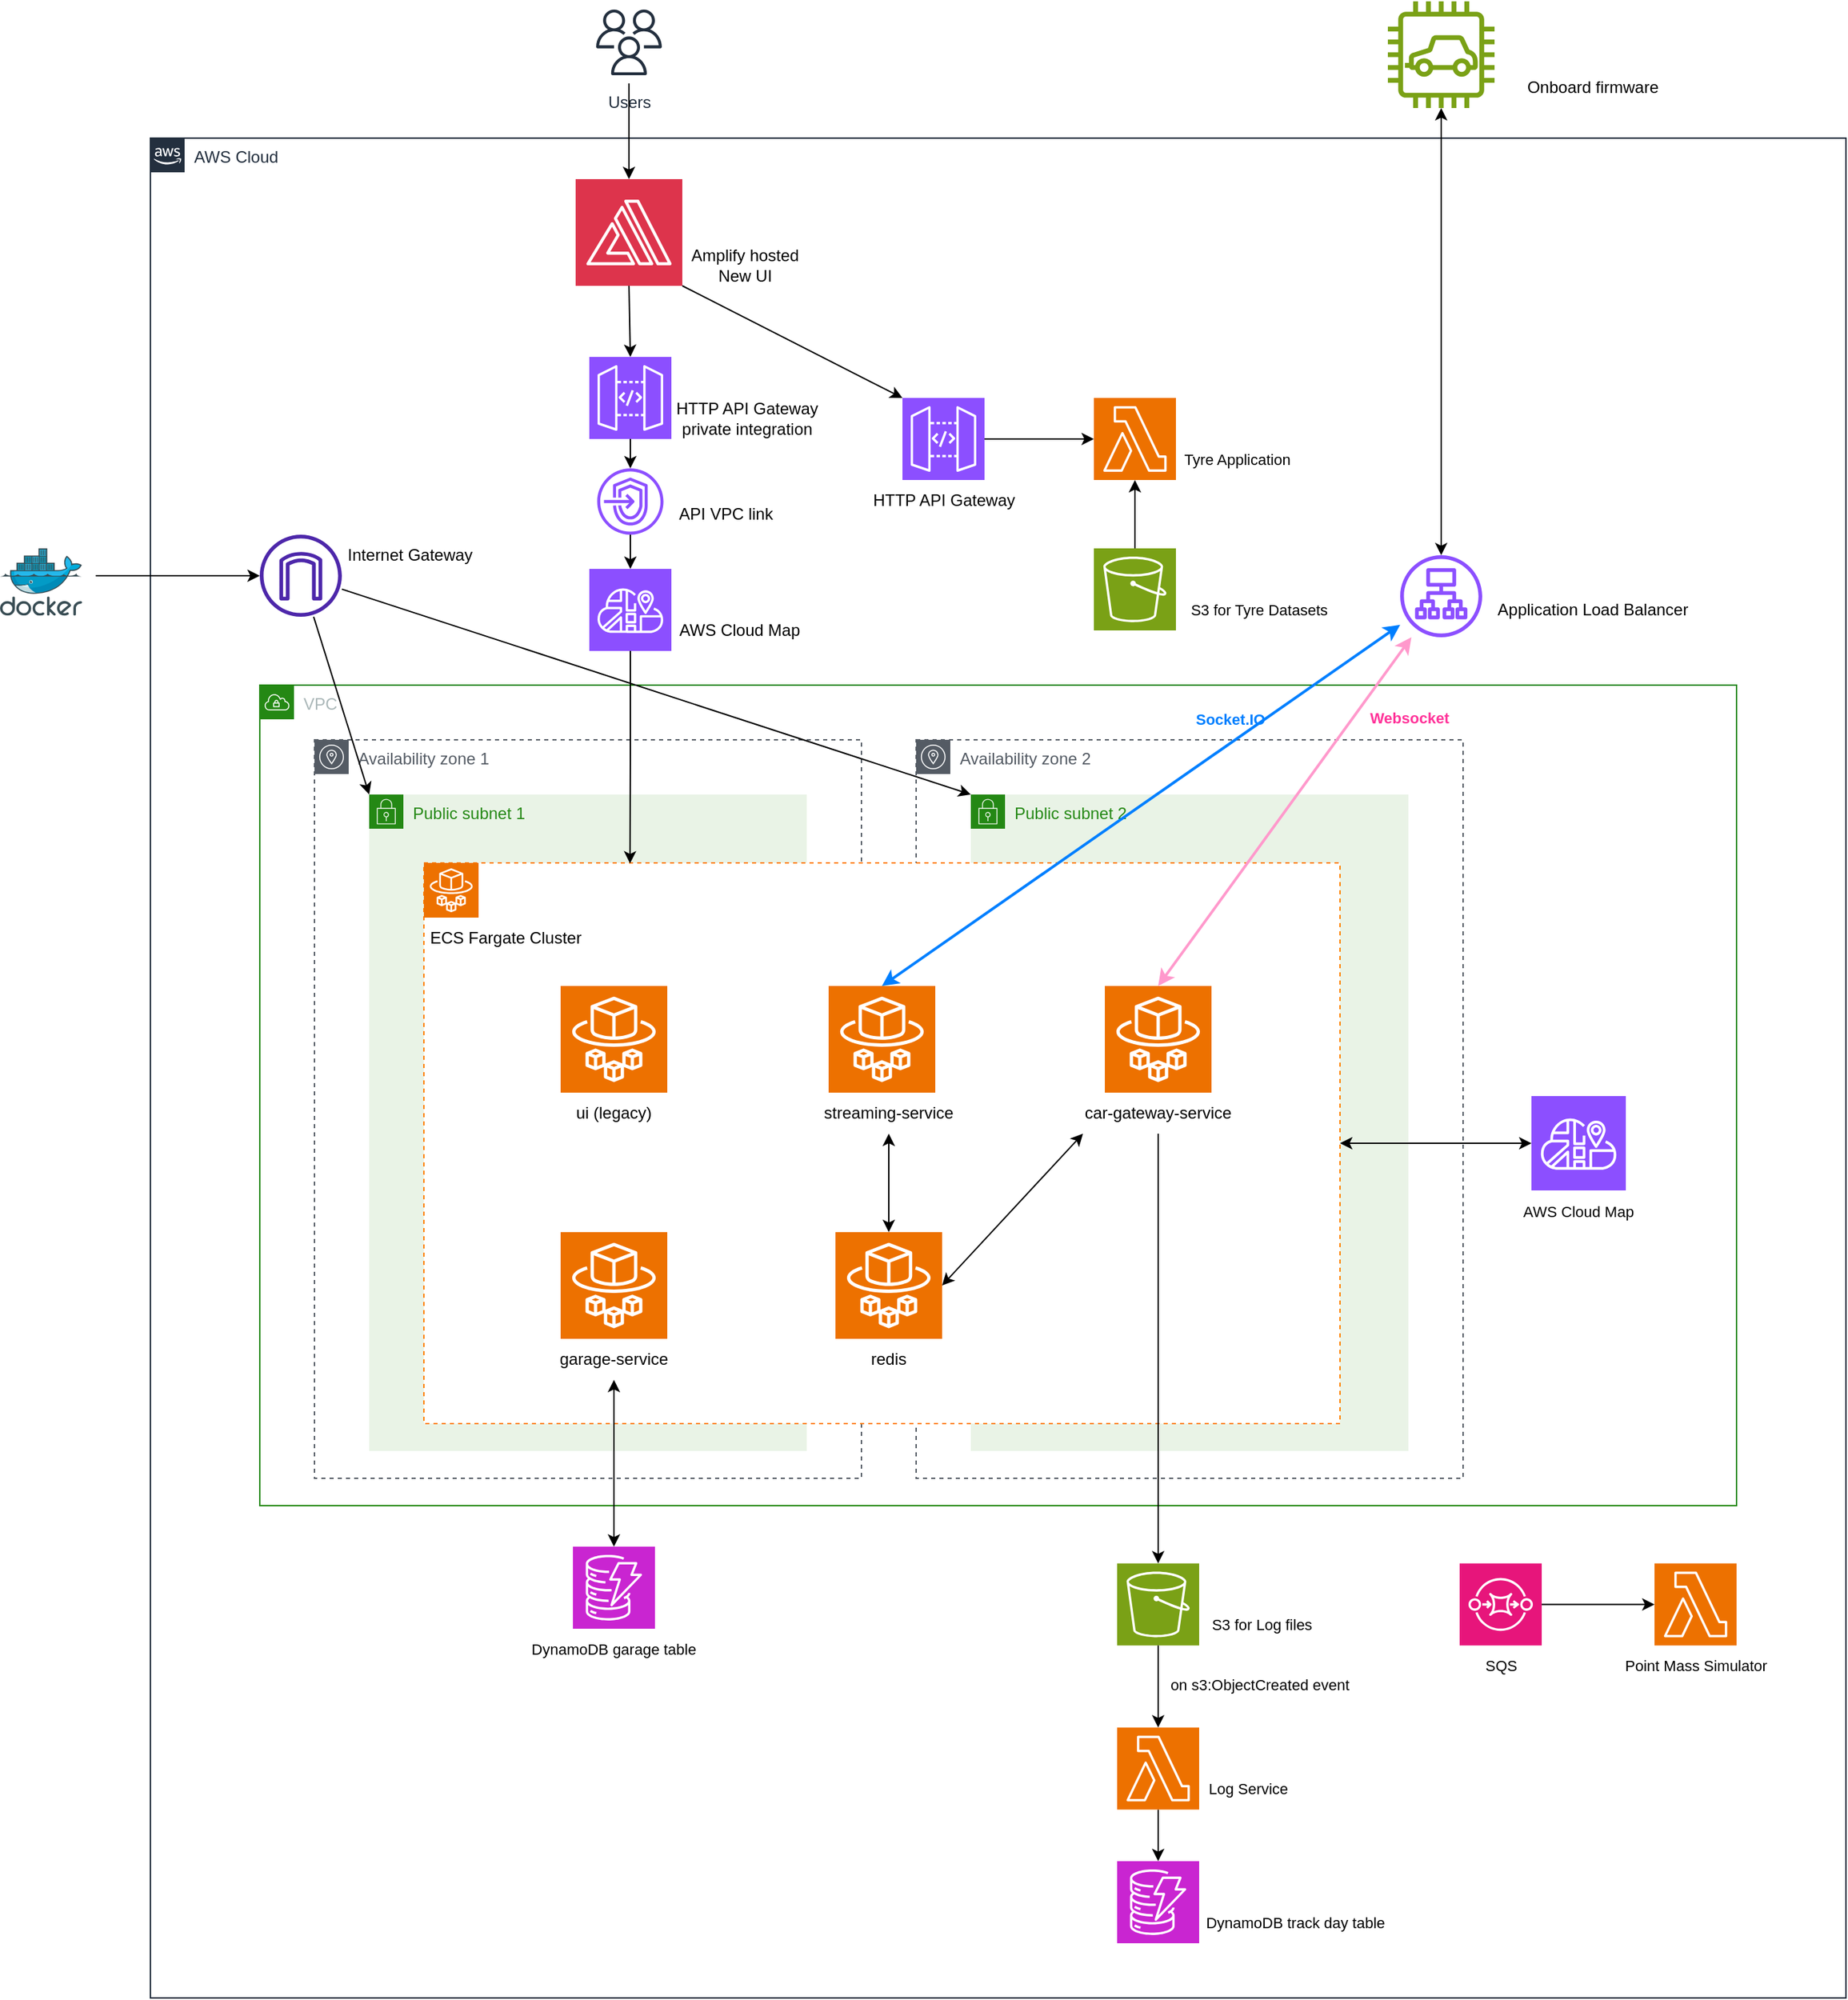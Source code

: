 <mxfile version="22.0.3" type="device">
  <diagram name="Page-1" id="r_Q3lrwqNkRFiCjygjfC">
    <mxGraphModel dx="3269" dy="1531" grid="1" gridSize="10" guides="1" tooltips="1" connect="1" arrows="1" fold="1" page="1" pageScale="1" pageWidth="827" pageHeight="1169" math="0" shadow="0">
      <root>
        <mxCell id="0" />
        <mxCell id="1" parent="0" />
        <mxCell id="l8-Kg4PxLdRytkkaWZpK-70" value="AWS Cloud" style="points=[[0,0],[0.25,0],[0.5,0],[0.75,0],[1,0],[1,0.25],[1,0.5],[1,0.75],[1,1],[0.75,1],[0.5,1],[0.25,1],[0,1],[0,0.75],[0,0.5],[0,0.25]];outlineConnect=0;gradientColor=none;html=1;whiteSpace=wrap;fontSize=12;fontStyle=0;container=1;pointerEvents=0;collapsible=0;recursiveResize=0;shape=mxgraph.aws4.group;grIcon=mxgraph.aws4.group_aws_cloud_alt;strokeColor=#232F3E;fillColor=none;verticalAlign=top;align=left;spacingLeft=30;fontColor=#232F3E;dashed=0;" parent="1" vertex="1">
          <mxGeometry x="40" y="280" width="1240" height="1360" as="geometry" />
        </mxCell>
        <mxCell id="l8-Kg4PxLdRytkkaWZpK-72" value="VPC" style="points=[[0,0],[0.25,0],[0.5,0],[0.75,0],[1,0],[1,0.25],[1,0.5],[1,0.75],[1,1],[0.75,1],[0.5,1],[0.25,1],[0,1],[0,0.75],[0,0.5],[0,0.25]];outlineConnect=0;gradientColor=none;html=1;whiteSpace=wrap;fontSize=12;fontStyle=0;container=1;pointerEvents=0;collapsible=0;recursiveResize=0;shape=mxgraph.aws4.group;grIcon=mxgraph.aws4.group_vpc;strokeColor=#248814;fillColor=none;verticalAlign=top;align=left;spacingLeft=30;fontColor=#AAB7B8;dashed=0;" parent="l8-Kg4PxLdRytkkaWZpK-70" vertex="1">
          <mxGeometry x="80" y="400" width="1080" height="600" as="geometry" />
        </mxCell>
        <mxCell id="l8-Kg4PxLdRytkkaWZpK-78" value="Availability zone 1" style="sketch=0;outlineConnect=0;gradientColor=none;html=1;whiteSpace=wrap;fontSize=12;fontStyle=0;shape=mxgraph.aws4.group;grIcon=mxgraph.aws4.group_availability_zone;strokeColor=#545B64;fillColor=none;verticalAlign=top;align=left;spacingLeft=30;fontColor=#545B64;dashed=1;" parent="l8-Kg4PxLdRytkkaWZpK-72" vertex="1">
          <mxGeometry x="40" y="40" width="400" height="540" as="geometry" />
        </mxCell>
        <mxCell id="l8-Kg4PxLdRytkkaWZpK-75" value="Public subnet 1" style="points=[[0,0],[0.25,0],[0.5,0],[0.75,0],[1,0],[1,0.25],[1,0.5],[1,0.75],[1,1],[0.75,1],[0.5,1],[0.25,1],[0,1],[0,0.75],[0,0.5],[0,0.25]];outlineConnect=0;gradientColor=none;html=1;whiteSpace=wrap;fontSize=12;fontStyle=0;container=1;pointerEvents=0;collapsible=0;recursiveResize=0;shape=mxgraph.aws4.group;grIcon=mxgraph.aws4.group_security_group;grStroke=0;strokeColor=#248814;fillColor=#E9F3E6;verticalAlign=top;align=left;spacingLeft=30;fontColor=#248814;dashed=0;" parent="l8-Kg4PxLdRytkkaWZpK-72" vertex="1">
          <mxGeometry x="80" y="80" width="320" height="480" as="geometry" />
        </mxCell>
        <mxCell id="l8-Kg4PxLdRytkkaWZpK-85" value="Availability zone 2" style="sketch=0;outlineConnect=0;gradientColor=none;html=1;whiteSpace=wrap;fontSize=12;fontStyle=0;shape=mxgraph.aws4.group;grIcon=mxgraph.aws4.group_availability_zone;strokeColor=#545B64;fillColor=none;verticalAlign=top;align=left;spacingLeft=30;fontColor=#545B64;dashed=1;" parent="l8-Kg4PxLdRytkkaWZpK-72" vertex="1">
          <mxGeometry x="480" y="40" width="400" height="540" as="geometry" />
        </mxCell>
        <mxCell id="l8-Kg4PxLdRytkkaWZpK-86" value="Public subnet 2" style="points=[[0,0],[0.25,0],[0.5,0],[0.75,0],[1,0],[1,0.25],[1,0.5],[1,0.75],[1,1],[0.75,1],[0.5,1],[0.25,1],[0,1],[0,0.75],[0,0.5],[0,0.25]];outlineConnect=0;gradientColor=none;html=1;whiteSpace=wrap;fontSize=12;fontStyle=0;container=1;pointerEvents=0;collapsible=0;recursiveResize=0;shape=mxgraph.aws4.group;grIcon=mxgraph.aws4.group_security_group;grStroke=0;strokeColor=#248814;fillColor=#E9F3E6;verticalAlign=top;align=left;spacingLeft=30;fontColor=#248814;dashed=0;" parent="l8-Kg4PxLdRytkkaWZpK-72" vertex="1">
          <mxGeometry x="520" y="80" width="320" height="480" as="geometry" />
        </mxCell>
        <mxCell id="l8-Kg4PxLdRytkkaWZpK-89" value="" style="rounded=0;whiteSpace=wrap;html=1;dashed=1;strokeWidth=1;strokeColor=#FF8000;" parent="l8-Kg4PxLdRytkkaWZpK-72" vertex="1">
          <mxGeometry x="120" y="130" width="670" height="410" as="geometry" />
        </mxCell>
        <mxCell id="l8-Kg4PxLdRytkkaWZpK-91" value="" style="sketch=0;points=[[0,0,0],[0.25,0,0],[0.5,0,0],[0.75,0,0],[1,0,0],[0,1,0],[0.25,1,0],[0.5,1,0],[0.75,1,0],[1,1,0],[0,0.25,0],[0,0.5,0],[0,0.75,0],[1,0.25,0],[1,0.5,0],[1,0.75,0]];outlineConnect=0;fontColor=#232F3E;fillColor=#ED7100;strokeColor=#ffffff;dashed=0;verticalLabelPosition=bottom;verticalAlign=top;align=center;html=1;fontSize=12;fontStyle=0;aspect=fixed;shape=mxgraph.aws4.resourceIcon;resIcon=mxgraph.aws4.fargate;" parent="l8-Kg4PxLdRytkkaWZpK-72" vertex="1">
          <mxGeometry x="120" y="130" width="40" height="40" as="geometry" />
        </mxCell>
        <mxCell id="l8-Kg4PxLdRytkkaWZpK-92" value="ECS Fargate Cluster" style="text;html=1;strokeColor=none;fillColor=none;align=center;verticalAlign=middle;whiteSpace=wrap;rounded=0;" parent="l8-Kg4PxLdRytkkaWZpK-72" vertex="1">
          <mxGeometry x="120" y="170" width="120" height="30" as="geometry" />
        </mxCell>
        <mxCell id="l8-Kg4PxLdRytkkaWZpK-95" value="" style="sketch=0;points=[[0,0,0],[0.25,0,0],[0.5,0,0],[0.75,0,0],[1,0,0],[0,1,0],[0.25,1,0],[0.5,1,0],[0.75,1,0],[1,1,0],[0,0.25,0],[0,0.5,0],[0,0.75,0],[1,0.25,0],[1,0.5,0],[1,0.75,0]];outlineConnect=0;fontColor=#232F3E;fillColor=#ED7100;strokeColor=#ffffff;dashed=0;verticalLabelPosition=bottom;verticalAlign=top;align=center;html=1;fontSize=12;fontStyle=0;aspect=fixed;shape=mxgraph.aws4.resourceIcon;resIcon=mxgraph.aws4.fargate;" parent="l8-Kg4PxLdRytkkaWZpK-72" vertex="1">
          <mxGeometry x="220" y="220" width="78" height="78" as="geometry" />
        </mxCell>
        <mxCell id="l8-Kg4PxLdRytkkaWZpK-96" value="" style="sketch=0;points=[[0,0,0],[0.25,0,0],[0.5,0,0],[0.75,0,0],[1,0,0],[0,1,0],[0.25,1,0],[0.5,1,0],[0.75,1,0],[1,1,0],[0,0.25,0],[0,0.5,0],[0,0.75,0],[1,0.25,0],[1,0.5,0],[1,0.75,0]];outlineConnect=0;fontColor=#232F3E;fillColor=#ED7100;strokeColor=#ffffff;dashed=0;verticalLabelPosition=bottom;verticalAlign=top;align=center;html=1;fontSize=12;fontStyle=0;aspect=fixed;shape=mxgraph.aws4.resourceIcon;resIcon=mxgraph.aws4.fargate;" parent="l8-Kg4PxLdRytkkaWZpK-72" vertex="1">
          <mxGeometry x="416" y="220" width="78" height="78" as="geometry" />
        </mxCell>
        <mxCell id="l8-Kg4PxLdRytkkaWZpK-97" value="" style="sketch=0;points=[[0,0,0],[0.25,0,0],[0.5,0,0],[0.75,0,0],[1,0,0],[0,1,0],[0.25,1,0],[0.5,1,0],[0.75,1,0],[1,1,0],[0,0.25,0],[0,0.5,0],[0,0.75,0],[1,0.25,0],[1,0.5,0],[1,0.75,0]];outlineConnect=0;fontColor=#232F3E;fillColor=#ED7100;strokeColor=#ffffff;dashed=0;verticalLabelPosition=bottom;verticalAlign=top;align=center;html=1;fontSize=12;fontStyle=0;aspect=fixed;shape=mxgraph.aws4.resourceIcon;resIcon=mxgraph.aws4.fargate;" parent="l8-Kg4PxLdRytkkaWZpK-72" vertex="1">
          <mxGeometry x="618" y="220" width="78" height="78" as="geometry" />
        </mxCell>
        <mxCell id="l8-Kg4PxLdRytkkaWZpK-98" value="" style="sketch=0;points=[[0,0,0],[0.25,0,0],[0.5,0,0],[0.75,0,0],[1,0,0],[0,1,0],[0.25,1,0],[0.5,1,0],[0.75,1,0],[1,1,0],[0,0.25,0],[0,0.5,0],[0,0.75,0],[1,0.25,0],[1,0.5,0],[1,0.75,0]];outlineConnect=0;fontColor=#232F3E;fillColor=#ED7100;strokeColor=#ffffff;dashed=0;verticalLabelPosition=bottom;verticalAlign=top;align=center;html=1;fontSize=12;fontStyle=0;aspect=fixed;shape=mxgraph.aws4.resourceIcon;resIcon=mxgraph.aws4.fargate;" parent="l8-Kg4PxLdRytkkaWZpK-72" vertex="1">
          <mxGeometry x="421" y="400" width="78" height="78" as="geometry" />
        </mxCell>
        <mxCell id="l8-Kg4PxLdRytkkaWZpK-104" value="car-gateway-service" style="text;html=1;strokeColor=none;fillColor=none;align=center;verticalAlign=middle;whiteSpace=wrap;rounded=0;" parent="l8-Kg4PxLdRytkkaWZpK-72" vertex="1">
          <mxGeometry x="602" y="298" width="110" height="30" as="geometry" />
        </mxCell>
        <mxCell id="l8-Kg4PxLdRytkkaWZpK-105" value="streaming-service" style="text;html=1;strokeColor=none;fillColor=none;align=center;verticalAlign=middle;whiteSpace=wrap;rounded=0;" parent="l8-Kg4PxLdRytkkaWZpK-72" vertex="1">
          <mxGeometry x="395" y="298" width="130" height="30" as="geometry" />
        </mxCell>
        <mxCell id="l8-Kg4PxLdRytkkaWZpK-106" value="ui (legacy)" style="text;html=1;strokeColor=none;fillColor=none;align=center;verticalAlign=middle;whiteSpace=wrap;rounded=0;" parent="l8-Kg4PxLdRytkkaWZpK-72" vertex="1">
          <mxGeometry x="229" y="298" width="60" height="30" as="geometry" />
        </mxCell>
        <mxCell id="l8-Kg4PxLdRytkkaWZpK-107" value="redis" style="text;html=1;strokeColor=none;fillColor=none;align=center;verticalAlign=middle;whiteSpace=wrap;rounded=0;" parent="l8-Kg4PxLdRytkkaWZpK-72" vertex="1">
          <mxGeometry x="430" y="478" width="60" height="30" as="geometry" />
        </mxCell>
        <mxCell id="l8-Kg4PxLdRytkkaWZpK-108" value="" style="endArrow=classic;startArrow=classic;html=1;rounded=0;entryX=0.5;entryY=1;entryDx=0;entryDy=0;exitX=0.5;exitY=0;exitDx=0;exitDy=0;exitPerimeter=0;" parent="l8-Kg4PxLdRytkkaWZpK-72" source="l8-Kg4PxLdRytkkaWZpK-98" target="l8-Kg4PxLdRytkkaWZpK-105" edge="1">
          <mxGeometry width="50" height="50" relative="1" as="geometry">
            <mxPoint x="530" y="340" as="sourcePoint" />
            <mxPoint x="580" y="290" as="targetPoint" />
          </mxGeometry>
        </mxCell>
        <mxCell id="l8-Kg4PxLdRytkkaWZpK-109" value="" style="sketch=0;points=[[0,0,0],[0.25,0,0],[0.5,0,0],[0.75,0,0],[1,0,0],[0,1,0],[0.25,1,0],[0.5,1,0],[0.75,1,0],[1,1,0],[0,0.25,0],[0,0.5,0],[0,0.75,0],[1,0.25,0],[1,0.5,0],[1,0.75,0]];outlineConnect=0;fontColor=#232F3E;fillColor=#ED7100;strokeColor=#ffffff;dashed=0;verticalLabelPosition=bottom;verticalAlign=top;align=center;html=1;fontSize=12;fontStyle=0;aspect=fixed;shape=mxgraph.aws4.resourceIcon;resIcon=mxgraph.aws4.fargate;" parent="l8-Kg4PxLdRytkkaWZpK-72" vertex="1">
          <mxGeometry x="220" y="400" width="78" height="78" as="geometry" />
        </mxCell>
        <mxCell id="l8-Kg4PxLdRytkkaWZpK-110" value="garage-service" style="text;html=1;strokeColor=none;fillColor=none;align=center;verticalAlign=middle;whiteSpace=wrap;rounded=0;" parent="l8-Kg4PxLdRytkkaWZpK-72" vertex="1">
          <mxGeometry x="214" y="478" width="90" height="30" as="geometry" />
        </mxCell>
        <mxCell id="l8-Kg4PxLdRytkkaWZpK-111" value="" style="endArrow=classic;startArrow=classic;html=1;rounded=0;entryX=0;entryY=1;entryDx=0;entryDy=0;exitX=1;exitY=0.5;exitDx=0;exitDy=0;exitPerimeter=0;" parent="l8-Kg4PxLdRytkkaWZpK-72" source="l8-Kg4PxLdRytkkaWZpK-98" target="l8-Kg4PxLdRytkkaWZpK-104" edge="1">
          <mxGeometry width="50" height="50" relative="1" as="geometry">
            <mxPoint x="568" y="410" as="sourcePoint" />
            <mxPoint x="618" y="360" as="targetPoint" />
          </mxGeometry>
        </mxCell>
        <mxCell id="l8-Kg4PxLdRytkkaWZpK-168" value="" style="sketch=0;points=[[0,0,0],[0.25,0,0],[0.5,0,0],[0.75,0,0],[1,0,0],[0,1,0],[0.25,1,0],[0.5,1,0],[0.75,1,0],[1,1,0],[0,0.25,0],[0,0.5,0],[0,0.75,0],[1,0.25,0],[1,0.5,0],[1,0.75,0]];outlineConnect=0;fontColor=#232F3E;fillColor=#8C4FFF;strokeColor=#ffffff;dashed=0;verticalLabelPosition=bottom;verticalAlign=top;align=center;html=1;fontSize=12;fontStyle=0;aspect=fixed;shape=mxgraph.aws4.resourceIcon;resIcon=mxgraph.aws4.cloud_map;" parent="l8-Kg4PxLdRytkkaWZpK-72" vertex="1">
          <mxGeometry x="930" y="300.5" width="69" height="69" as="geometry" />
        </mxCell>
        <mxCell id="l8-Kg4PxLdRytkkaWZpK-118" value="" style="endArrow=classic;startArrow=classic;html=1;rounded=0;entryX=0;entryY=0.5;entryDx=0;entryDy=0;exitX=1;exitY=0.5;exitDx=0;exitDy=0;entryPerimeter=0;" parent="l8-Kg4PxLdRytkkaWZpK-72" source="l8-Kg4PxLdRytkkaWZpK-89" target="l8-Kg4PxLdRytkkaWZpK-168" edge="1">
          <mxGeometry width="50" height="50" relative="1" as="geometry">
            <mxPoint x="610" y="400" as="sourcePoint" />
            <mxPoint x="980" y="380" as="targetPoint" />
          </mxGeometry>
        </mxCell>
        <mxCell id="l8-Kg4PxLdRytkkaWZpK-116" value="&lt;font style=&quot;font-size: 11px;&quot;&gt;AWS Cloud Map&lt;/font&gt;" style="text;html=1;strokeColor=none;fillColor=none;align=center;verticalAlign=middle;whiteSpace=wrap;rounded=0;" parent="l8-Kg4PxLdRytkkaWZpK-72" vertex="1">
          <mxGeometry x="914.88" y="370" width="99.25" height="30" as="geometry" />
        </mxCell>
        <mxCell id="l8-Kg4PxLdRytkkaWZpK-185" value="&lt;font style=&quot;font-size: 11px;&quot; color=&quot;#007fff&quot;&gt;&lt;b&gt;Socket.IO&lt;/b&gt;&lt;/font&gt;" style="text;html=1;strokeColor=none;fillColor=none;align=center;verticalAlign=middle;whiteSpace=wrap;rounded=0;rotation=0;" parent="l8-Kg4PxLdRytkkaWZpK-72" vertex="1">
          <mxGeometry x="680" y="10" width="60" height="30" as="geometry" />
        </mxCell>
        <mxCell id="l8-Kg4PxLdRytkkaWZpK-186" value="&lt;span style=&quot;color: rgb(255, 51, 153); font-family: Helvetica; font-style: normal; font-variant-ligatures: normal; font-variant-caps: normal; letter-spacing: normal; orphans: 2; text-align: center; text-indent: 0px; text-transform: none; widows: 2; word-spacing: 0px; -webkit-text-stroke-width: 0px; text-decoration-thickness: initial; text-decoration-style: initial; text-decoration-color: initial; float: none; display: inline !important;&quot;&gt;&lt;font style=&quot;font-size: 11px;&quot;&gt;&lt;b style=&quot;&quot;&gt;Websocket&lt;/b&gt;&lt;/font&gt;&lt;/span&gt;" style="text;whiteSpace=wrap;html=1;" parent="l8-Kg4PxLdRytkkaWZpK-72" vertex="1">
          <mxGeometry x="810" y="10" width="60" height="20" as="geometry" />
        </mxCell>
        <mxCell id="l8-Kg4PxLdRytkkaWZpK-74" value="" style="sketch=0;outlineConnect=0;fontColor=#232F3E;gradientColor=none;fillColor=#8C4FFF;strokeColor=none;dashed=0;verticalLabelPosition=bottom;verticalAlign=top;align=center;html=1;fontSize=12;fontStyle=0;aspect=fixed;pointerEvents=1;shape=mxgraph.aws4.application_load_balancer;" parent="l8-Kg4PxLdRytkkaWZpK-70" vertex="1">
          <mxGeometry x="914" y="305" width="60" height="60" as="geometry" />
        </mxCell>
        <mxCell id="l8-Kg4PxLdRytkkaWZpK-93" value="" style="sketch=0;points=[[0,0,0],[0.25,0,0],[0.5,0,0],[0.75,0,0],[1,0,0],[0,1,0],[0.25,1,0],[0.5,1,0],[0.75,1,0],[1,1,0],[0,0.25,0],[0,0.5,0],[0,0.75,0],[1,0.25,0],[1,0.5,0],[1,0.75,0]];outlineConnect=0;fontColor=#232F3E;fillColor=#8C4FFF;strokeColor=#ffffff;dashed=0;verticalLabelPosition=bottom;verticalAlign=top;align=center;html=1;fontSize=12;fontStyle=0;aspect=fixed;shape=mxgraph.aws4.resourceIcon;resIcon=mxgraph.aws4.api_gateway;" parent="l8-Kg4PxLdRytkkaWZpK-70" vertex="1">
          <mxGeometry x="321" y="160" width="60" height="60" as="geometry" />
        </mxCell>
        <mxCell id="l8-Kg4PxLdRytkkaWZpK-102" value="" style="endArrow=classic;startArrow=classic;html=1;rounded=0;exitX=0.5;exitY=0;exitDx=0;exitDy=0;exitPerimeter=0;strokeColor=#007FFF;strokeWidth=2;" parent="l8-Kg4PxLdRytkkaWZpK-70" source="l8-Kg4PxLdRytkkaWZpK-96" target="l8-Kg4PxLdRytkkaWZpK-74" edge="1">
          <mxGeometry width="50" height="50" relative="1" as="geometry">
            <mxPoint x="610" y="240" as="sourcePoint" />
            <mxPoint x="660" y="190" as="targetPoint" />
          </mxGeometry>
        </mxCell>
        <mxCell id="l8-Kg4PxLdRytkkaWZpK-103" value="" style="endArrow=classic;startArrow=classic;html=1;rounded=0;exitX=0.5;exitY=0;exitDx=0;exitDy=0;exitPerimeter=0;strokeWidth=2;strokeColor=#FF99CC;" parent="l8-Kg4PxLdRytkkaWZpK-70" source="l8-Kg4PxLdRytkkaWZpK-97" target="l8-Kg4PxLdRytkkaWZpK-74" edge="1">
          <mxGeometry width="50" height="50" relative="1" as="geometry">
            <mxPoint x="545" y="390" as="sourcePoint" />
            <mxPoint x="687" y="138" as="targetPoint" />
          </mxGeometry>
        </mxCell>
        <mxCell id="l8-Kg4PxLdRytkkaWZpK-119" value="HTTP API Gateway &lt;br&gt;private integration" style="text;html=1;strokeColor=none;fillColor=none;align=center;verticalAlign=middle;whiteSpace=wrap;rounded=0;" parent="l8-Kg4PxLdRytkkaWZpK-70" vertex="1">
          <mxGeometry x="381" y="190" width="111" height="30" as="geometry" />
        </mxCell>
        <mxCell id="l8-Kg4PxLdRytkkaWZpK-120" value="" style="endArrow=classic;html=1;rounded=0;exitX=0.5;exitY=1;exitDx=0;exitDy=0;exitPerimeter=0;" parent="l8-Kg4PxLdRytkkaWZpK-70" source="l8-Kg4PxLdRytkkaWZpK-93" target="l8-Kg4PxLdRytkkaWZpK-187" edge="1">
          <mxGeometry width="50" height="50" relative="1" as="geometry">
            <mxPoint x="520" y="500" as="sourcePoint" />
            <mxPoint x="349" y="290" as="targetPoint" />
          </mxGeometry>
        </mxCell>
        <mxCell id="l8-Kg4PxLdRytkkaWZpK-122" value="AWS Cloud Map" style="text;html=1;strokeColor=none;fillColor=none;align=center;verticalAlign=middle;whiteSpace=wrap;rounded=0;" parent="l8-Kg4PxLdRytkkaWZpK-70" vertex="1">
          <mxGeometry x="381" y="345" width="100" height="30" as="geometry" />
        </mxCell>
        <mxCell id="l8-Kg4PxLdRytkkaWZpK-123" value="Application Load Balancer" style="text;html=1;strokeColor=none;fillColor=none;align=center;verticalAlign=middle;whiteSpace=wrap;rounded=0;" parent="l8-Kg4PxLdRytkkaWZpK-70" vertex="1">
          <mxGeometry x="980" y="330" width="150" height="30" as="geometry" />
        </mxCell>
        <mxCell id="l8-Kg4PxLdRytkkaWZpK-125" value="" style="sketch=0;outlineConnect=0;fontColor=#232F3E;gradientColor=none;fillColor=#4D27AA;strokeColor=none;dashed=0;verticalLabelPosition=bottom;verticalAlign=top;align=center;html=1;fontSize=12;fontStyle=0;aspect=fixed;pointerEvents=1;shape=mxgraph.aws4.internet_gateway;" parent="l8-Kg4PxLdRytkkaWZpK-70" vertex="1">
          <mxGeometry x="80" y="290" width="60" height="60" as="geometry" />
        </mxCell>
        <mxCell id="l8-Kg4PxLdRytkkaWZpK-126" value="Internet Gateway" style="text;html=1;strokeColor=none;fillColor=none;align=center;verticalAlign=middle;whiteSpace=wrap;rounded=0;" parent="l8-Kg4PxLdRytkkaWZpK-70" vertex="1">
          <mxGeometry x="140" y="290" width="100" height="30" as="geometry" />
        </mxCell>
        <mxCell id="l8-Kg4PxLdRytkkaWZpK-127" value="" style="endArrow=classic;html=1;rounded=0;entryX=0;entryY=0;entryDx=0;entryDy=0;" parent="l8-Kg4PxLdRytkkaWZpK-70" source="l8-Kg4PxLdRytkkaWZpK-125" target="l8-Kg4PxLdRytkkaWZpK-75" edge="1">
          <mxGeometry width="50" height="50" relative="1" as="geometry">
            <mxPoint x="450" y="230" as="sourcePoint" />
            <mxPoint x="500" y="180" as="targetPoint" />
          </mxGeometry>
        </mxCell>
        <mxCell id="l8-Kg4PxLdRytkkaWZpK-129" value="" style="endArrow=classic;html=1;rounded=0;entryX=0;entryY=0;entryDx=0;entryDy=0;" parent="l8-Kg4PxLdRytkkaWZpK-70" source="l8-Kg4PxLdRytkkaWZpK-125" target="l8-Kg4PxLdRytkkaWZpK-86" edge="1">
          <mxGeometry width="50" height="50" relative="1" as="geometry">
            <mxPoint x="450" y="300" as="sourcePoint" />
            <mxPoint x="500" y="250" as="targetPoint" />
          </mxGeometry>
        </mxCell>
        <mxCell id="l8-Kg4PxLdRytkkaWZpK-138" value="&lt;font style=&quot;font-size: 11px;&quot;&gt;on s3:ObjectCreated event&lt;/font&gt;" style="text;html=1;strokeColor=none;fillColor=none;align=center;verticalAlign=middle;whiteSpace=wrap;rounded=0;" parent="l8-Kg4PxLdRytkkaWZpK-70" vertex="1">
          <mxGeometry x="737.75" y="1115.75" width="146.5" height="30" as="geometry" />
        </mxCell>
        <mxCell id="l8-Kg4PxLdRytkkaWZpK-140" value="&lt;font style=&quot;font-size: 11px;&quot;&gt;Log Service&lt;/font&gt;" style="text;html=1;strokeColor=none;fillColor=none;align=center;verticalAlign=middle;whiteSpace=wrap;rounded=0;" parent="l8-Kg4PxLdRytkkaWZpK-70" vertex="1">
          <mxGeometry x="767" y="1192.25" width="72" height="30" as="geometry" />
        </mxCell>
        <mxCell id="l8-Kg4PxLdRytkkaWZpK-141" value="&lt;font style=&quot;font-size: 11px;&quot;&gt;DynamoDB garage table&lt;/font&gt;" style="text;html=1;strokeColor=none;fillColor=none;align=center;verticalAlign=middle;whiteSpace=wrap;rounded=0;" parent="l8-Kg4PxLdRytkkaWZpK-70" vertex="1">
          <mxGeometry x="274" y="1090" width="130" height="30" as="geometry" />
        </mxCell>
        <mxCell id="l8-Kg4PxLdRytkkaWZpK-143" value="" style="endArrow=classic;html=1;rounded=0;entryX=0.5;entryY=0;entryDx=0;entryDy=0;entryPerimeter=0;exitX=0.5;exitY=1;exitDx=0;exitDy=0;exitPerimeter=0;" parent="l8-Kg4PxLdRytkkaWZpK-70" source="l8-Kg4PxLdRytkkaWZpK-155" target="l8-Kg4PxLdRytkkaWZpK-161" edge="1">
          <mxGeometry width="50" height="50" relative="1" as="geometry">
            <mxPoint x="697.5" y="1112" as="sourcePoint" />
            <mxPoint x="697.5" y="1185" as="targetPoint" />
          </mxGeometry>
        </mxCell>
        <mxCell id="l8-Kg4PxLdRytkkaWZpK-144" value="&lt;font style=&quot;font-size: 11px;&quot;&gt;DynamoDB track day table&lt;/font&gt;" style="text;html=1;strokeColor=none;fillColor=none;align=center;verticalAlign=middle;whiteSpace=wrap;rounded=0;" parent="l8-Kg4PxLdRytkkaWZpK-70" vertex="1">
          <mxGeometry x="767" y="1290" width="140.5" height="30" as="geometry" />
        </mxCell>
        <mxCell id="l8-Kg4PxLdRytkkaWZpK-148" value="&lt;font style=&quot;font-size: 11px;&quot;&gt;S3 for Log files&lt;/font&gt;" style="text;html=1;strokeColor=none;fillColor=none;align=center;verticalAlign=middle;whiteSpace=wrap;rounded=0;" parent="l8-Kg4PxLdRytkkaWZpK-70" vertex="1">
          <mxGeometry x="767" y="1072.25" width="92" height="30" as="geometry" />
        </mxCell>
        <mxCell id="l8-Kg4PxLdRytkkaWZpK-153" value="" style="sketch=0;points=[[0,0,0],[0.25,0,0],[0.5,0,0],[0.75,0,0],[1,0,0],[0,1,0],[0.25,1,0],[0.5,1,0],[0.75,1,0],[1,1,0],[0,0.25,0],[0,0.5,0],[0,0.75,0],[1,0.25,0],[1,0.5,0],[1,0.75,0]];outlineConnect=0;fontColor=#232F3E;fillColor=#C925D1;strokeColor=#ffffff;dashed=0;verticalLabelPosition=bottom;verticalAlign=top;align=center;html=1;fontSize=12;fontStyle=0;aspect=fixed;shape=mxgraph.aws4.resourceIcon;resIcon=mxgraph.aws4.dynamodb;" parent="l8-Kg4PxLdRytkkaWZpK-70" vertex="1">
          <mxGeometry x="309" y="1030" width="60" height="60" as="geometry" />
        </mxCell>
        <mxCell id="l8-Kg4PxLdRytkkaWZpK-155" value="" style="sketch=0;points=[[0,0,0],[0.25,0,0],[0.5,0,0],[0.75,0,0],[1,0,0],[0,1,0],[0.25,1,0],[0.5,1,0],[0.75,1,0],[1,1,0],[0,0.25,0],[0,0.5,0],[0,0.75,0],[1,0.25,0],[1,0.5,0],[1,0.75,0]];outlineConnect=0;fontColor=#232F3E;fillColor=#ED7100;strokeColor=#ffffff;dashed=0;verticalLabelPosition=bottom;verticalAlign=top;align=center;html=1;fontSize=12;fontStyle=0;aspect=fixed;shape=mxgraph.aws4.resourceIcon;resIcon=mxgraph.aws4.lambda;" parent="l8-Kg4PxLdRytkkaWZpK-70" vertex="1">
          <mxGeometry x="707" y="1162.25" width="60" height="60" as="geometry" />
        </mxCell>
        <mxCell id="l8-Kg4PxLdRytkkaWZpK-161" value="" style="sketch=0;points=[[0,0,0],[0.25,0,0],[0.5,0,0],[0.75,0,0],[1,0,0],[0,1,0],[0.25,1,0],[0.5,1,0],[0.75,1,0],[1,1,0],[0,0.25,0],[0,0.5,0],[0,0.75,0],[1,0.25,0],[1,0.5,0],[1,0.75,0]];outlineConnect=0;fontColor=#232F3E;fillColor=#C925D1;strokeColor=#ffffff;dashed=0;verticalLabelPosition=bottom;verticalAlign=top;align=center;html=1;fontSize=12;fontStyle=0;aspect=fixed;shape=mxgraph.aws4.resourceIcon;resIcon=mxgraph.aws4.dynamodb;" parent="l8-Kg4PxLdRytkkaWZpK-70" vertex="1">
          <mxGeometry x="707" y="1260" width="60" height="60" as="geometry" />
        </mxCell>
        <mxCell id="l8-Kg4PxLdRytkkaWZpK-163" value="" style="sketch=0;points=[[0,0,0],[0.25,0,0],[0.5,0,0],[0.75,0,0],[1,0,0],[0,1,0],[0.25,1,0],[0.5,1,0],[0.75,1,0],[1,1,0],[0,0.25,0],[0,0.5,0],[0,0.75,0],[1,0.25,0],[1,0.5,0],[1,0.75,0]];outlineConnect=0;fontColor=#232F3E;fillColor=#7AA116;strokeColor=#ffffff;dashed=0;verticalLabelPosition=bottom;verticalAlign=top;align=center;html=1;fontSize=12;fontStyle=0;aspect=fixed;shape=mxgraph.aws4.resourceIcon;resIcon=mxgraph.aws4.s3;" parent="l8-Kg4PxLdRytkkaWZpK-70" vertex="1">
          <mxGeometry x="707" y="1042.25" width="60" height="60" as="geometry" />
        </mxCell>
        <mxCell id="l8-Kg4PxLdRytkkaWZpK-176" value="" style="endArrow=classic;startArrow=classic;html=1;rounded=0;entryX=0.5;entryY=1;entryDx=0;entryDy=0;exitX=0.5;exitY=0;exitDx=0;exitDy=0;exitPerimeter=0;" parent="l8-Kg4PxLdRytkkaWZpK-70" source="l8-Kg4PxLdRytkkaWZpK-153" target="l8-Kg4PxLdRytkkaWZpK-110" edge="1">
          <mxGeometry width="50" height="50" relative="1" as="geometry">
            <mxPoint x="720" y="780" as="sourcePoint" />
            <mxPoint x="770" y="730" as="targetPoint" />
          </mxGeometry>
        </mxCell>
        <mxCell id="l8-Kg4PxLdRytkkaWZpK-177" value="" style="endArrow=classic;html=1;rounded=0;entryX=0.5;entryY=0;entryDx=0;entryDy=0;entryPerimeter=0;exitX=0.5;exitY=1;exitDx=0;exitDy=0;exitPerimeter=0;" parent="l8-Kg4PxLdRytkkaWZpK-70" source="l8-Kg4PxLdRytkkaWZpK-163" target="l8-Kg4PxLdRytkkaWZpK-155" edge="1">
          <mxGeometry width="50" height="50" relative="1" as="geometry">
            <mxPoint x="1085" y="999.5" as="sourcePoint" />
            <mxPoint x="1135" y="949.5" as="targetPoint" />
          </mxGeometry>
        </mxCell>
        <mxCell id="l8-Kg4PxLdRytkkaWZpK-178" value="" style="endArrow=classic;html=1;rounded=0;entryX=0.5;entryY=0;entryDx=0;entryDy=0;entryPerimeter=0;exitX=0.5;exitY=1;exitDx=0;exitDy=0;" parent="l8-Kg4PxLdRytkkaWZpK-70" source="l8-Kg4PxLdRytkkaWZpK-104" target="l8-Kg4PxLdRytkkaWZpK-163" edge="1">
          <mxGeometry width="50" height="50" relative="1" as="geometry">
            <mxPoint x="720" y="860" as="sourcePoint" />
            <mxPoint x="770" y="810" as="targetPoint" />
          </mxGeometry>
        </mxCell>
        <mxCell id="l8-Kg4PxLdRytkkaWZpK-130" value="&lt;font style=&quot;font-size: 11px;&quot;&gt;SQS&lt;/font&gt;" style="text;html=1;strokeColor=none;fillColor=none;align=center;verticalAlign=middle;whiteSpace=wrap;rounded=0;" parent="l8-Kg4PxLdRytkkaWZpK-70" vertex="1">
          <mxGeometry x="972.5" y="1102.25" width="30" height="30" as="geometry" />
        </mxCell>
        <mxCell id="l8-Kg4PxLdRytkkaWZpK-171" value="" style="sketch=0;points=[[0,0,0],[0.25,0,0],[0.5,0,0],[0.75,0,0],[1,0,0],[0,1,0],[0.25,1,0],[0.5,1,0],[0.75,1,0],[1,1,0],[0,0.25,0],[0,0.5,0],[0,0.75,0],[1,0.25,0],[1,0.5,0],[1,0.75,0]];outlineConnect=0;fontColor=#232F3E;fillColor=#E7157B;strokeColor=#ffffff;dashed=0;verticalLabelPosition=bottom;verticalAlign=top;align=center;html=1;fontSize=12;fontStyle=0;aspect=fixed;shape=mxgraph.aws4.resourceIcon;resIcon=mxgraph.aws4.sqs;" parent="l8-Kg4PxLdRytkkaWZpK-70" vertex="1">
          <mxGeometry x="957.5" y="1042.25" width="60" height="60" as="geometry" />
        </mxCell>
        <mxCell id="l8-Kg4PxLdRytkkaWZpK-173" value="" style="endArrow=classic;html=1;rounded=0;entryX=0;entryY=0.5;entryDx=0;entryDy=0;entryPerimeter=0;exitX=1;exitY=0.5;exitDx=0;exitDy=0;exitPerimeter=0;" parent="l8-Kg4PxLdRytkkaWZpK-70" source="l8-Kg4PxLdRytkkaWZpK-171" target="l8-Kg4PxLdRytkkaWZpK-156" edge="1">
          <mxGeometry width="50" height="50" relative="1" as="geometry">
            <mxPoint x="997.5" y="1102.25" as="sourcePoint" />
            <mxPoint x="1047.5" y="1052.25" as="targetPoint" />
          </mxGeometry>
        </mxCell>
        <mxCell id="l8-Kg4PxLdRytkkaWZpK-156" value="" style="sketch=0;points=[[0,0,0],[0.25,0,0],[0.5,0,0],[0.75,0,0],[1,0,0],[0,1,0],[0.25,1,0],[0.5,1,0],[0.75,1,0],[1,1,0],[0,0.25,0],[0,0.5,0],[0,0.75,0],[1,0.25,0],[1,0.5,0],[1,0.75,0]];outlineConnect=0;fontColor=#232F3E;fillColor=#ED7100;strokeColor=#ffffff;dashed=0;verticalLabelPosition=bottom;verticalAlign=top;align=center;html=1;fontSize=12;fontStyle=0;aspect=fixed;shape=mxgraph.aws4.resourceIcon;resIcon=mxgraph.aws4.lambda;" parent="l8-Kg4PxLdRytkkaWZpK-70" vertex="1">
          <mxGeometry x="1100" y="1042.25" width="60" height="60" as="geometry" />
        </mxCell>
        <mxCell id="l8-Kg4PxLdRytkkaWZpK-137" value="&lt;font style=&quot;font-size: 11px;&quot;&gt;Point Mass Simulator&lt;/font&gt;" style="text;html=1;strokeColor=none;fillColor=none;align=center;verticalAlign=middle;whiteSpace=wrap;rounded=0;" parent="l8-Kg4PxLdRytkkaWZpK-70" vertex="1">
          <mxGeometry x="1071.75" y="1102.25" width="116.5" height="30" as="geometry" />
        </mxCell>
        <mxCell id="l8-Kg4PxLdRytkkaWZpK-180" value="" style="sketch=0;points=[[0,0,0],[0.25,0,0],[0.5,0,0],[0.75,0,0],[1,0,0],[0,1,0],[0.25,1,0],[0.5,1,0],[0.75,1,0],[1,1,0],[0,0.25,0],[0,0.5,0],[0,0.75,0],[1,0.25,0],[1,0.5,0],[1,0.75,0]];outlineConnect=0;fontColor=#232F3E;fillColor=#8C4FFF;strokeColor=#ffffff;dashed=0;verticalLabelPosition=bottom;verticalAlign=top;align=center;html=1;fontSize=12;fontStyle=0;aspect=fixed;shape=mxgraph.aws4.resourceIcon;resIcon=mxgraph.aws4.api_gateway;" parent="l8-Kg4PxLdRytkkaWZpK-70" vertex="1">
          <mxGeometry x="550" y="190" width="60" height="60" as="geometry" />
        </mxCell>
        <mxCell id="l8-Kg4PxLdRytkkaWZpK-164" value="" style="sketch=0;points=[[0,0,0],[0.25,0,0],[0.5,0,0],[0.75,0,0],[1,0,0],[0,1,0],[0.25,1,0],[0.5,1,0],[0.75,1,0],[1,1,0],[0,0.25,0],[0,0.5,0],[0,0.75,0],[1,0.25,0],[1,0.5,0],[1,0.75,0]];outlineConnect=0;fontColor=#232F3E;fillColor=#7AA116;strokeColor=#ffffff;dashed=0;verticalLabelPosition=bottom;verticalAlign=top;align=center;html=1;fontSize=12;fontStyle=0;aspect=fixed;shape=mxgraph.aws4.resourceIcon;resIcon=mxgraph.aws4.s3;" parent="l8-Kg4PxLdRytkkaWZpK-70" vertex="1">
          <mxGeometry x="690" y="300" width="60" height="60" as="geometry" />
        </mxCell>
        <mxCell id="l8-Kg4PxLdRytkkaWZpK-132" value="&lt;font style=&quot;font-size: 11px;&quot;&gt;S3 for Tyre Datasets&lt;/font&gt;" style="text;html=1;strokeColor=none;fillColor=none;align=center;verticalAlign=middle;whiteSpace=wrap;rounded=0;" parent="l8-Kg4PxLdRytkkaWZpK-70" vertex="1">
          <mxGeometry x="750" y="330" width="122" height="30" as="geometry" />
        </mxCell>
        <mxCell id="l8-Kg4PxLdRytkkaWZpK-133" value="&lt;font style=&quot;font-size: 11px;&quot;&gt;Tyre Application&lt;/font&gt;" style="text;html=1;strokeColor=none;fillColor=none;align=center;verticalAlign=middle;whiteSpace=wrap;rounded=0;" parent="l8-Kg4PxLdRytkkaWZpK-70" vertex="1">
          <mxGeometry x="750" y="220" width="90" height="30" as="geometry" />
        </mxCell>
        <mxCell id="l8-Kg4PxLdRytkkaWZpK-154" value="" style="sketch=0;points=[[0,0,0],[0.25,0,0],[0.5,0,0],[0.75,0,0],[1,0,0],[0,1,0],[0.25,1,0],[0.5,1,0],[0.75,1,0],[1,1,0],[0,0.25,0],[0,0.5,0],[0,0.75,0],[1,0.25,0],[1,0.5,0],[1,0.75,0]];outlineConnect=0;fontColor=#232F3E;fillColor=#ED7100;strokeColor=#ffffff;dashed=0;verticalLabelPosition=bottom;verticalAlign=top;align=center;html=1;fontSize=12;fontStyle=0;aspect=fixed;shape=mxgraph.aws4.resourceIcon;resIcon=mxgraph.aws4.lambda;" parent="l8-Kg4PxLdRytkkaWZpK-70" vertex="1">
          <mxGeometry x="690" y="190" width="60" height="60" as="geometry" />
        </mxCell>
        <mxCell id="l8-Kg4PxLdRytkkaWZpK-152" value="" style="endArrow=classic;startArrow=none;html=1;rounded=0;entryX=0.5;entryY=1;entryDx=0;entryDy=0;entryPerimeter=0;exitX=0.5;exitY=0;exitDx=0;exitDy=0;exitPerimeter=0;endFill=1;startFill=0;" parent="l8-Kg4PxLdRytkkaWZpK-70" source="l8-Kg4PxLdRytkkaWZpK-164" target="l8-Kg4PxLdRytkkaWZpK-154" edge="1">
          <mxGeometry width="50" height="50" relative="1" as="geometry">
            <mxPoint x="830.5" y="314" as="sourcePoint" />
            <mxPoint x="829.5" y="231" as="targetPoint" />
          </mxGeometry>
        </mxCell>
        <mxCell id="l8-Kg4PxLdRytkkaWZpK-182" value="" style="endArrow=classic;html=1;rounded=0;entryX=0;entryY=0.5;entryDx=0;entryDy=0;entryPerimeter=0;exitX=1;exitY=0.5;exitDx=0;exitDy=0;exitPerimeter=0;" parent="l8-Kg4PxLdRytkkaWZpK-70" source="l8-Kg4PxLdRytkkaWZpK-180" target="l8-Kg4PxLdRytkkaWZpK-154" edge="1">
          <mxGeometry width="50" height="50" relative="1" as="geometry">
            <mxPoint x="720" y="220" as="sourcePoint" />
            <mxPoint x="770" y="170" as="targetPoint" />
          </mxGeometry>
        </mxCell>
        <mxCell id="l8-Kg4PxLdRytkkaWZpK-183" value="HTTP API Gateway" style="text;html=1;strokeColor=none;fillColor=none;align=center;verticalAlign=middle;whiteSpace=wrap;rounded=0;" parent="l8-Kg4PxLdRytkkaWZpK-70" vertex="1">
          <mxGeometry x="524.5" y="250" width="111" height="30" as="geometry" />
        </mxCell>
        <mxCell id="l8-Kg4PxLdRytkkaWZpK-187" value="" style="sketch=0;outlineConnect=0;fontColor=#232F3E;gradientColor=none;fillColor=#8C4FFF;strokeColor=none;dashed=0;verticalLabelPosition=bottom;verticalAlign=top;align=center;html=1;fontSize=12;fontStyle=0;aspect=fixed;pointerEvents=1;shape=mxgraph.aws4.endpoints;" parent="l8-Kg4PxLdRytkkaWZpK-70" vertex="1">
          <mxGeometry x="326.75" y="241.5" width="48.5" height="48.5" as="geometry" />
        </mxCell>
        <mxCell id="l8-Kg4PxLdRytkkaWZpK-169" value="" style="sketch=0;points=[[0,0,0],[0.25,0,0],[0.5,0,0],[0.75,0,0],[1,0,0],[0,1,0],[0.25,1,0],[0.5,1,0],[0.75,1,0],[1,1,0],[0,0.25,0],[0,0.5,0],[0,0.75,0],[1,0.25,0],[1,0.5,0],[1,0.75,0]];outlineConnect=0;fontColor=#232F3E;fillColor=#8C4FFF;strokeColor=#ffffff;dashed=0;verticalLabelPosition=bottom;verticalAlign=top;align=center;html=1;fontSize=12;fontStyle=0;aspect=fixed;shape=mxgraph.aws4.resourceIcon;resIcon=mxgraph.aws4.cloud_map;" parent="l8-Kg4PxLdRytkkaWZpK-70" vertex="1">
          <mxGeometry x="321" y="315" width="60" height="60" as="geometry" />
        </mxCell>
        <mxCell id="l8-Kg4PxLdRytkkaWZpK-189" value="" style="endArrow=classic;html=1;rounded=0;entryX=0.5;entryY=0;entryDx=0;entryDy=0;entryPerimeter=0;" parent="l8-Kg4PxLdRytkkaWZpK-70" source="l8-Kg4PxLdRytkkaWZpK-187" target="l8-Kg4PxLdRytkkaWZpK-169" edge="1">
          <mxGeometry width="50" height="50" relative="1" as="geometry">
            <mxPoint x="540" y="430" as="sourcePoint" />
            <mxPoint x="590" y="380" as="targetPoint" />
          </mxGeometry>
        </mxCell>
        <mxCell id="l8-Kg4PxLdRytkkaWZpK-190" value="API VPC link" style="text;html=1;strokeColor=none;fillColor=none;align=center;verticalAlign=middle;whiteSpace=wrap;rounded=0;" parent="l8-Kg4PxLdRytkkaWZpK-70" vertex="1">
          <mxGeometry x="381" y="260" width="80" height="30" as="geometry" />
        </mxCell>
        <mxCell id="l8-Kg4PxLdRytkkaWZpK-158" value="" style="sketch=0;points=[[0,0,0],[0.25,0,0],[0.5,0,0],[0.75,0,0],[1,0,0],[0,1,0],[0.25,1,0],[0.5,1,0],[0.75,1,0],[1,1,0],[0,0.25,0],[0,0.5,0],[0,0.75,0],[1,0.25,0],[1,0.5,0],[1,0.75,0]];outlineConnect=0;fontColor=#232F3E;fillColor=#DD344C;strokeColor=#ffffff;dashed=0;verticalLabelPosition=bottom;verticalAlign=top;align=center;html=1;fontSize=12;fontStyle=0;aspect=fixed;shape=mxgraph.aws4.resourceIcon;resIcon=mxgraph.aws4.amplify;" parent="l8-Kg4PxLdRytkkaWZpK-70" vertex="1">
          <mxGeometry x="311" y="30" width="78" height="78" as="geometry" />
        </mxCell>
        <mxCell id="l8-Kg4PxLdRytkkaWZpK-160" value="Amplify hosted New UI" style="text;html=1;strokeColor=none;fillColor=none;align=center;verticalAlign=middle;whiteSpace=wrap;rounded=0;" parent="l8-Kg4PxLdRytkkaWZpK-70" vertex="1">
          <mxGeometry x="389" y="78" width="92" height="30" as="geometry" />
        </mxCell>
        <mxCell id="l8-Kg4PxLdRytkkaWZpK-100" value="" style="endArrow=classic;html=1;rounded=0;entryX=0.5;entryY=0;entryDx=0;entryDy=0;entryPerimeter=0;exitX=0.5;exitY=1;exitDx=0;exitDy=0;exitPerimeter=0;" parent="l8-Kg4PxLdRytkkaWZpK-70" source="l8-Kg4PxLdRytkkaWZpK-158" target="l8-Kg4PxLdRytkkaWZpK-93" edge="1">
          <mxGeometry width="50" height="50" relative="1" as="geometry">
            <mxPoint x="350" y="-290" as="sourcePoint" />
            <mxPoint x="580" y="-110" as="targetPoint" />
          </mxGeometry>
        </mxCell>
        <mxCell id="l8-Kg4PxLdRytkkaWZpK-181" value="" style="endArrow=classic;html=1;rounded=0;entryX=0;entryY=0;entryDx=0;entryDy=0;entryPerimeter=0;exitX=0;exitY=1;exitDx=0;exitDy=0;" parent="l8-Kg4PxLdRytkkaWZpK-70" source="l8-Kg4PxLdRytkkaWZpK-160" target="l8-Kg4PxLdRytkkaWZpK-180" edge="1">
          <mxGeometry width="50" height="50" relative="1" as="geometry">
            <mxPoint x="720" y="-170" as="sourcePoint" />
            <mxPoint x="770" y="-220" as="targetPoint" />
          </mxGeometry>
        </mxCell>
        <mxCell id="h2PSDPZ_xiZ3m4I9ipto-1" value="" style="endArrow=classic;html=1;rounded=0;exitX=0.5;exitY=1;exitDx=0;exitDy=0;exitPerimeter=0;entryX=0.225;entryY=0.001;entryDx=0;entryDy=0;entryPerimeter=0;" parent="l8-Kg4PxLdRytkkaWZpK-70" source="l8-Kg4PxLdRytkkaWZpK-169" target="l8-Kg4PxLdRytkkaWZpK-89" edge="1">
          <mxGeometry width="50" height="50" relative="1" as="geometry">
            <mxPoint x="150" y="-20" as="sourcePoint" />
            <mxPoint x="150" y="-170" as="targetPoint" />
            <Array as="points">
              <mxPoint x="351" y="450" />
            </Array>
          </mxGeometry>
        </mxCell>
        <mxCell id="l8-Kg4PxLdRytkkaWZpK-101" value="" style="endArrow=classic;html=1;rounded=0;startArrow=classic;startFill=1;" parent="1" source="l8-Kg4PxLdRytkkaWZpK-184" target="l8-Kg4PxLdRytkkaWZpK-74" edge="1">
          <mxGeometry width="50" height="50" relative="1" as="geometry">
            <mxPoint x="984" y="-0.546" as="sourcePoint" />
            <mxPoint x="700" y="210" as="targetPoint" />
          </mxGeometry>
        </mxCell>
        <mxCell id="l8-Kg4PxLdRytkkaWZpK-124" value="Onboard firmware" style="text;html=1;strokeColor=none;fillColor=none;align=center;verticalAlign=middle;whiteSpace=wrap;rounded=0;" parent="1" vertex="1">
          <mxGeometry x="1040" y="228" width="110" height="30" as="geometry" />
        </mxCell>
        <mxCell id="l8-Kg4PxLdRytkkaWZpK-165" value="Users" style="sketch=0;outlineConnect=0;fontColor=#232F3E;gradientColor=none;strokeColor=#232F3E;fillColor=#ffffff;dashed=0;verticalLabelPosition=bottom;verticalAlign=top;align=center;html=1;fontSize=12;fontStyle=0;aspect=fixed;shape=mxgraph.aws4.resourceIcon;resIcon=mxgraph.aws4.users;" parent="1" vertex="1">
          <mxGeometry x="360" y="180" width="60" height="60" as="geometry" />
        </mxCell>
        <mxCell id="l8-Kg4PxLdRytkkaWZpK-167" value="" style="endArrow=classic;html=1;rounded=0;entryX=0.5;entryY=0;entryDx=0;entryDy=0;entryPerimeter=0;" parent="1" source="l8-Kg4PxLdRytkkaWZpK-165" target="l8-Kg4PxLdRytkkaWZpK-158" edge="1">
          <mxGeometry width="50" height="50" relative="1" as="geometry">
            <mxPoint x="510" y="-20" as="sourcePoint" />
            <mxPoint x="560" y="-70" as="targetPoint" />
          </mxGeometry>
        </mxCell>
        <mxCell id="l8-Kg4PxLdRytkkaWZpK-184" value="" style="sketch=0;outlineConnect=0;fontColor=#232F3E;gradientColor=none;fillColor=#7AA116;strokeColor=none;dashed=0;verticalLabelPosition=bottom;verticalAlign=top;align=center;html=1;fontSize=12;fontStyle=0;aspect=fixed;pointerEvents=1;shape=mxgraph.aws4.car;" parent="1" vertex="1">
          <mxGeometry x="945" y="180" width="78" height="78" as="geometry" />
        </mxCell>
        <mxCell id="01VwCHsqwLrXQJ0_By6G-1" value="" style="image;sketch=0;aspect=fixed;html=1;points=[];align=center;fontSize=12;image=img/lib/mscae/Docker.svg;" vertex="1" parent="1">
          <mxGeometry x="-70" y="580" width="60" height="49.2" as="geometry" />
        </mxCell>
        <mxCell id="01VwCHsqwLrXQJ0_By6G-3" value="" style="endArrow=classic;html=1;rounded=0;" edge="1" parent="1" target="l8-Kg4PxLdRytkkaWZpK-125">
          <mxGeometry width="50" height="50" relative="1" as="geometry">
            <mxPoint y="600" as="sourcePoint" />
            <mxPoint x="50" y="550" as="targetPoint" />
          </mxGeometry>
        </mxCell>
      </root>
    </mxGraphModel>
  </diagram>
</mxfile>
